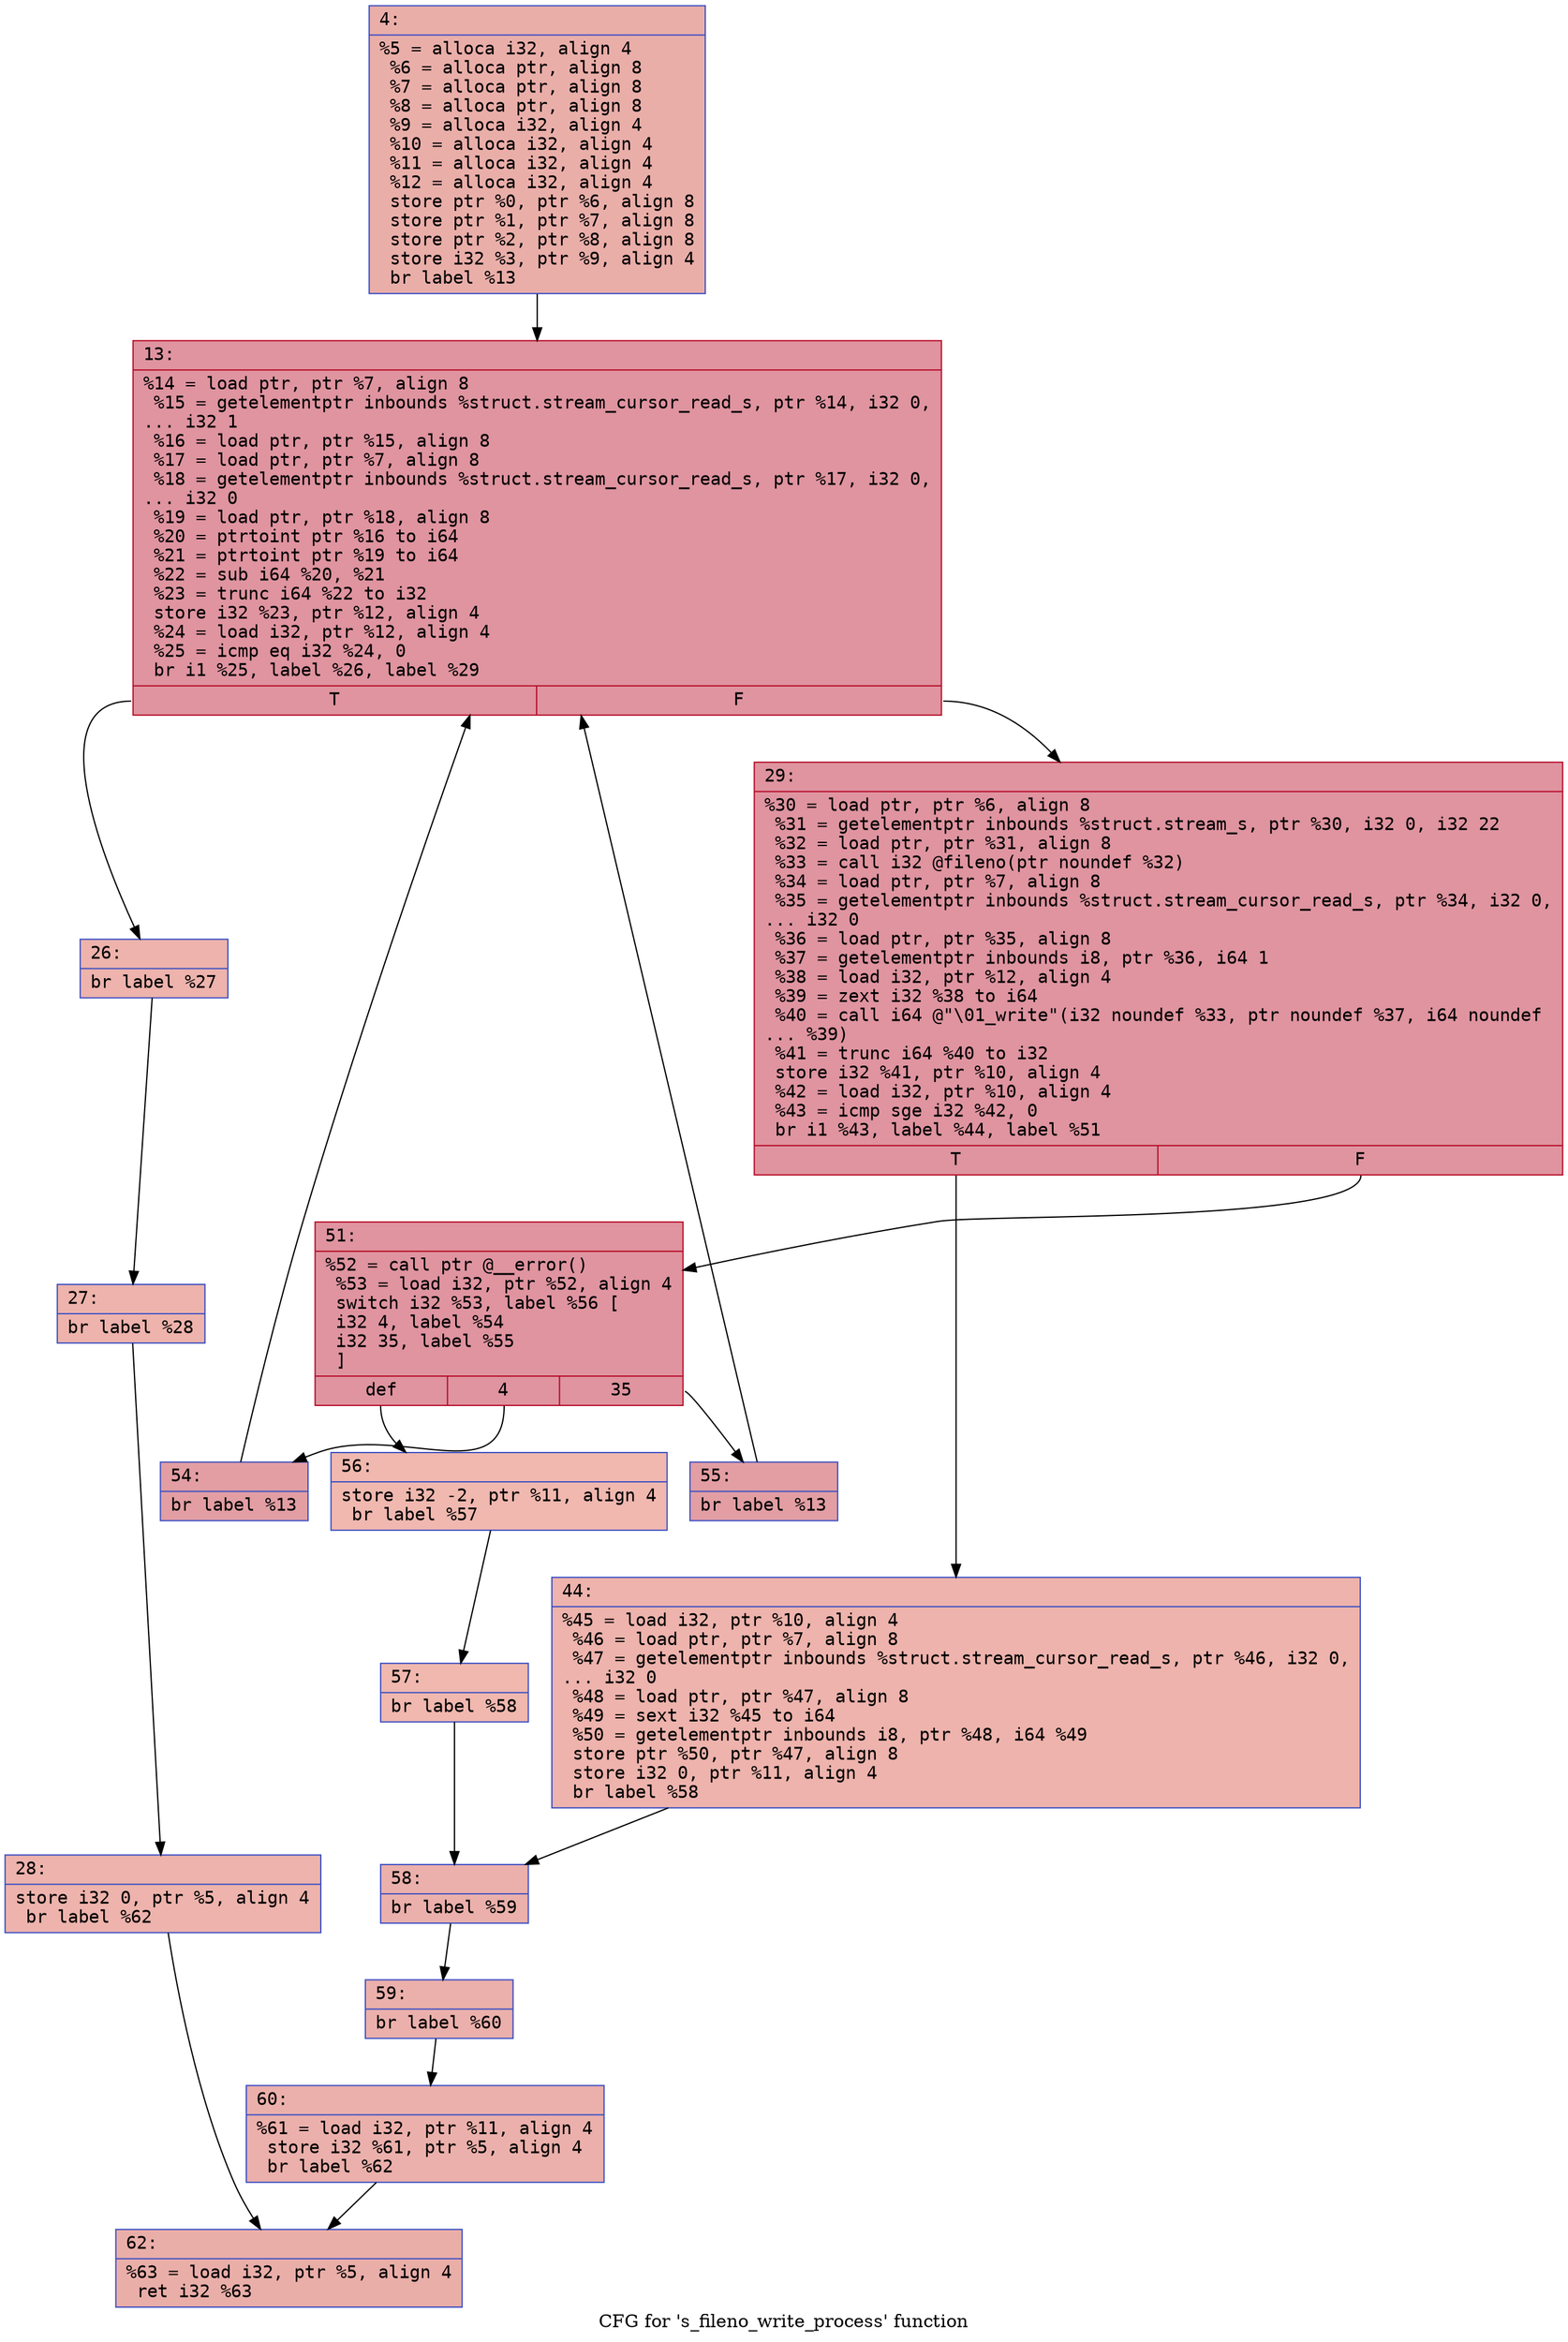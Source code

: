 digraph "CFG for 's_fileno_write_process' function" {
	label="CFG for 's_fileno_write_process' function";

	Node0x600003673840 [shape=record,color="#3d50c3ff", style=filled, fillcolor="#d0473d70" fontname="Courier",label="{4:\l|  %5 = alloca i32, align 4\l  %6 = alloca ptr, align 8\l  %7 = alloca ptr, align 8\l  %8 = alloca ptr, align 8\l  %9 = alloca i32, align 4\l  %10 = alloca i32, align 4\l  %11 = alloca i32, align 4\l  %12 = alloca i32, align 4\l  store ptr %0, ptr %6, align 8\l  store ptr %1, ptr %7, align 8\l  store ptr %2, ptr %8, align 8\l  store i32 %3, ptr %9, align 4\l  br label %13\l}"];
	Node0x600003673840 -> Node0x600003673890[tooltip="4 -> 13\nProbability 100.00%" ];
	Node0x600003673890 [shape=record,color="#b70d28ff", style=filled, fillcolor="#b70d2870" fontname="Courier",label="{13:\l|  %14 = load ptr, ptr %7, align 8\l  %15 = getelementptr inbounds %struct.stream_cursor_read_s, ptr %14, i32 0,\l... i32 1\l  %16 = load ptr, ptr %15, align 8\l  %17 = load ptr, ptr %7, align 8\l  %18 = getelementptr inbounds %struct.stream_cursor_read_s, ptr %17, i32 0,\l... i32 0\l  %19 = load ptr, ptr %18, align 8\l  %20 = ptrtoint ptr %16 to i64\l  %21 = ptrtoint ptr %19 to i64\l  %22 = sub i64 %20, %21\l  %23 = trunc i64 %22 to i32\l  store i32 %23, ptr %12, align 4\l  %24 = load i32, ptr %12, align 4\l  %25 = icmp eq i32 %24, 0\l  br i1 %25, label %26, label %29\l|{<s0>T|<s1>F}}"];
	Node0x600003673890:s0 -> Node0x6000036738e0[tooltip="13 -> 26\nProbability 3.12%" ];
	Node0x600003673890:s1 -> Node0x6000036739d0[tooltip="13 -> 29\nProbability 96.88%" ];
	Node0x6000036738e0 [shape=record,color="#3d50c3ff", style=filled, fillcolor="#d6524470" fontname="Courier",label="{26:\l|  br label %27\l}"];
	Node0x6000036738e0 -> Node0x600003673930[tooltip="26 -> 27\nProbability 100.00%" ];
	Node0x600003673930 [shape=record,color="#3d50c3ff", style=filled, fillcolor="#d6524470" fontname="Courier",label="{27:\l|  br label %28\l}"];
	Node0x600003673930 -> Node0x600003673980[tooltip="27 -> 28\nProbability 100.00%" ];
	Node0x600003673980 [shape=record,color="#3d50c3ff", style=filled, fillcolor="#d6524470" fontname="Courier",label="{28:\l|  store i32 0, ptr %5, align 4\l  br label %62\l}"];
	Node0x600003673980 -> Node0x600003673cf0[tooltip="28 -> 62\nProbability 100.00%" ];
	Node0x6000036739d0 [shape=record,color="#b70d28ff", style=filled, fillcolor="#b70d2870" fontname="Courier",label="{29:\l|  %30 = load ptr, ptr %6, align 8\l  %31 = getelementptr inbounds %struct.stream_s, ptr %30, i32 0, i32 22\l  %32 = load ptr, ptr %31, align 8\l  %33 = call i32 @fileno(ptr noundef %32)\l  %34 = load ptr, ptr %7, align 8\l  %35 = getelementptr inbounds %struct.stream_cursor_read_s, ptr %34, i32 0,\l... i32 0\l  %36 = load ptr, ptr %35, align 8\l  %37 = getelementptr inbounds i8, ptr %36, i64 1\l  %38 = load i32, ptr %12, align 4\l  %39 = zext i32 %38 to i64\l  %40 = call i64 @\"\\01_write\"(i32 noundef %33, ptr noundef %37, i64 noundef\l... %39)\l  %41 = trunc i64 %40 to i32\l  store i32 %41, ptr %10, align 4\l  %42 = load i32, ptr %10, align 4\l  %43 = icmp sge i32 %42, 0\l  br i1 %43, label %44, label %51\l|{<s0>T|<s1>F}}"];
	Node0x6000036739d0:s0 -> Node0x600003673a20[tooltip="29 -> 44\nProbability 3.12%" ];
	Node0x6000036739d0:s1 -> Node0x600003673a70[tooltip="29 -> 51\nProbability 96.88%" ];
	Node0x600003673a20 [shape=record,color="#3d50c3ff", style=filled, fillcolor="#d6524470" fontname="Courier",label="{44:\l|  %45 = load i32, ptr %10, align 4\l  %46 = load ptr, ptr %7, align 8\l  %47 = getelementptr inbounds %struct.stream_cursor_read_s, ptr %46, i32 0,\l... i32 0\l  %48 = load ptr, ptr %47, align 8\l  %49 = sext i32 %45 to i64\l  %50 = getelementptr inbounds i8, ptr %48, i64 %49\l  store ptr %50, ptr %47, align 8\l  store i32 0, ptr %11, align 4\l  br label %58\l}"];
	Node0x600003673a20 -> Node0x600003673c00[tooltip="44 -> 58\nProbability 100.00%" ];
	Node0x600003673a70 [shape=record,color="#b70d28ff", style=filled, fillcolor="#b70d2870" fontname="Courier",label="{51:\l|  %52 = call ptr @__error()\l  %53 = load i32, ptr %52, align 4\l  switch i32 %53, label %56 [\l    i32 4, label %54\l    i32 35, label %55\l  ]\l|{<s0>def|<s1>4|<s2>35}}"];
	Node0x600003673a70:s0 -> Node0x600003673b60[tooltip="51 -> 56\nProbability 1.59%" ];
	Node0x600003673a70:s1 -> Node0x600003673ac0[tooltip="51 -> 54\nProbability 49.21%" ];
	Node0x600003673a70:s2 -> Node0x600003673b10[tooltip="51 -> 55\nProbability 49.21%" ];
	Node0x600003673ac0 [shape=record,color="#3d50c3ff", style=filled, fillcolor="#be242e70" fontname="Courier",label="{54:\l|  br label %13\l}"];
	Node0x600003673ac0 -> Node0x600003673890[tooltip="54 -> 13\nProbability 100.00%" ];
	Node0x600003673b10 [shape=record,color="#3d50c3ff", style=filled, fillcolor="#be242e70" fontname="Courier",label="{55:\l|  br label %13\l}"];
	Node0x600003673b10 -> Node0x600003673890[tooltip="55 -> 13\nProbability 100.00%" ];
	Node0x600003673b60 [shape=record,color="#3d50c3ff", style=filled, fillcolor="#dc5d4a70" fontname="Courier",label="{56:\l|  store i32 -2, ptr %11, align 4\l  br label %57\l}"];
	Node0x600003673b60 -> Node0x600003673bb0[tooltip="56 -> 57\nProbability 100.00%" ];
	Node0x600003673bb0 [shape=record,color="#3d50c3ff", style=filled, fillcolor="#dc5d4a70" fontname="Courier",label="{57:\l|  br label %58\l}"];
	Node0x600003673bb0 -> Node0x600003673c00[tooltip="57 -> 58\nProbability 100.00%" ];
	Node0x600003673c00 [shape=record,color="#3d50c3ff", style=filled, fillcolor="#d24b4070" fontname="Courier",label="{58:\l|  br label %59\l}"];
	Node0x600003673c00 -> Node0x600003673c50[tooltip="58 -> 59\nProbability 100.00%" ];
	Node0x600003673c50 [shape=record,color="#3d50c3ff", style=filled, fillcolor="#d24b4070" fontname="Courier",label="{59:\l|  br label %60\l}"];
	Node0x600003673c50 -> Node0x600003673ca0[tooltip="59 -> 60\nProbability 100.00%" ];
	Node0x600003673ca0 [shape=record,color="#3d50c3ff", style=filled, fillcolor="#d24b4070" fontname="Courier",label="{60:\l|  %61 = load i32, ptr %11, align 4\l  store i32 %61, ptr %5, align 4\l  br label %62\l}"];
	Node0x600003673ca0 -> Node0x600003673cf0[tooltip="60 -> 62\nProbability 100.00%" ];
	Node0x600003673cf0 [shape=record,color="#3d50c3ff", style=filled, fillcolor="#d0473d70" fontname="Courier",label="{62:\l|  %63 = load i32, ptr %5, align 4\l  ret i32 %63\l}"];
}
